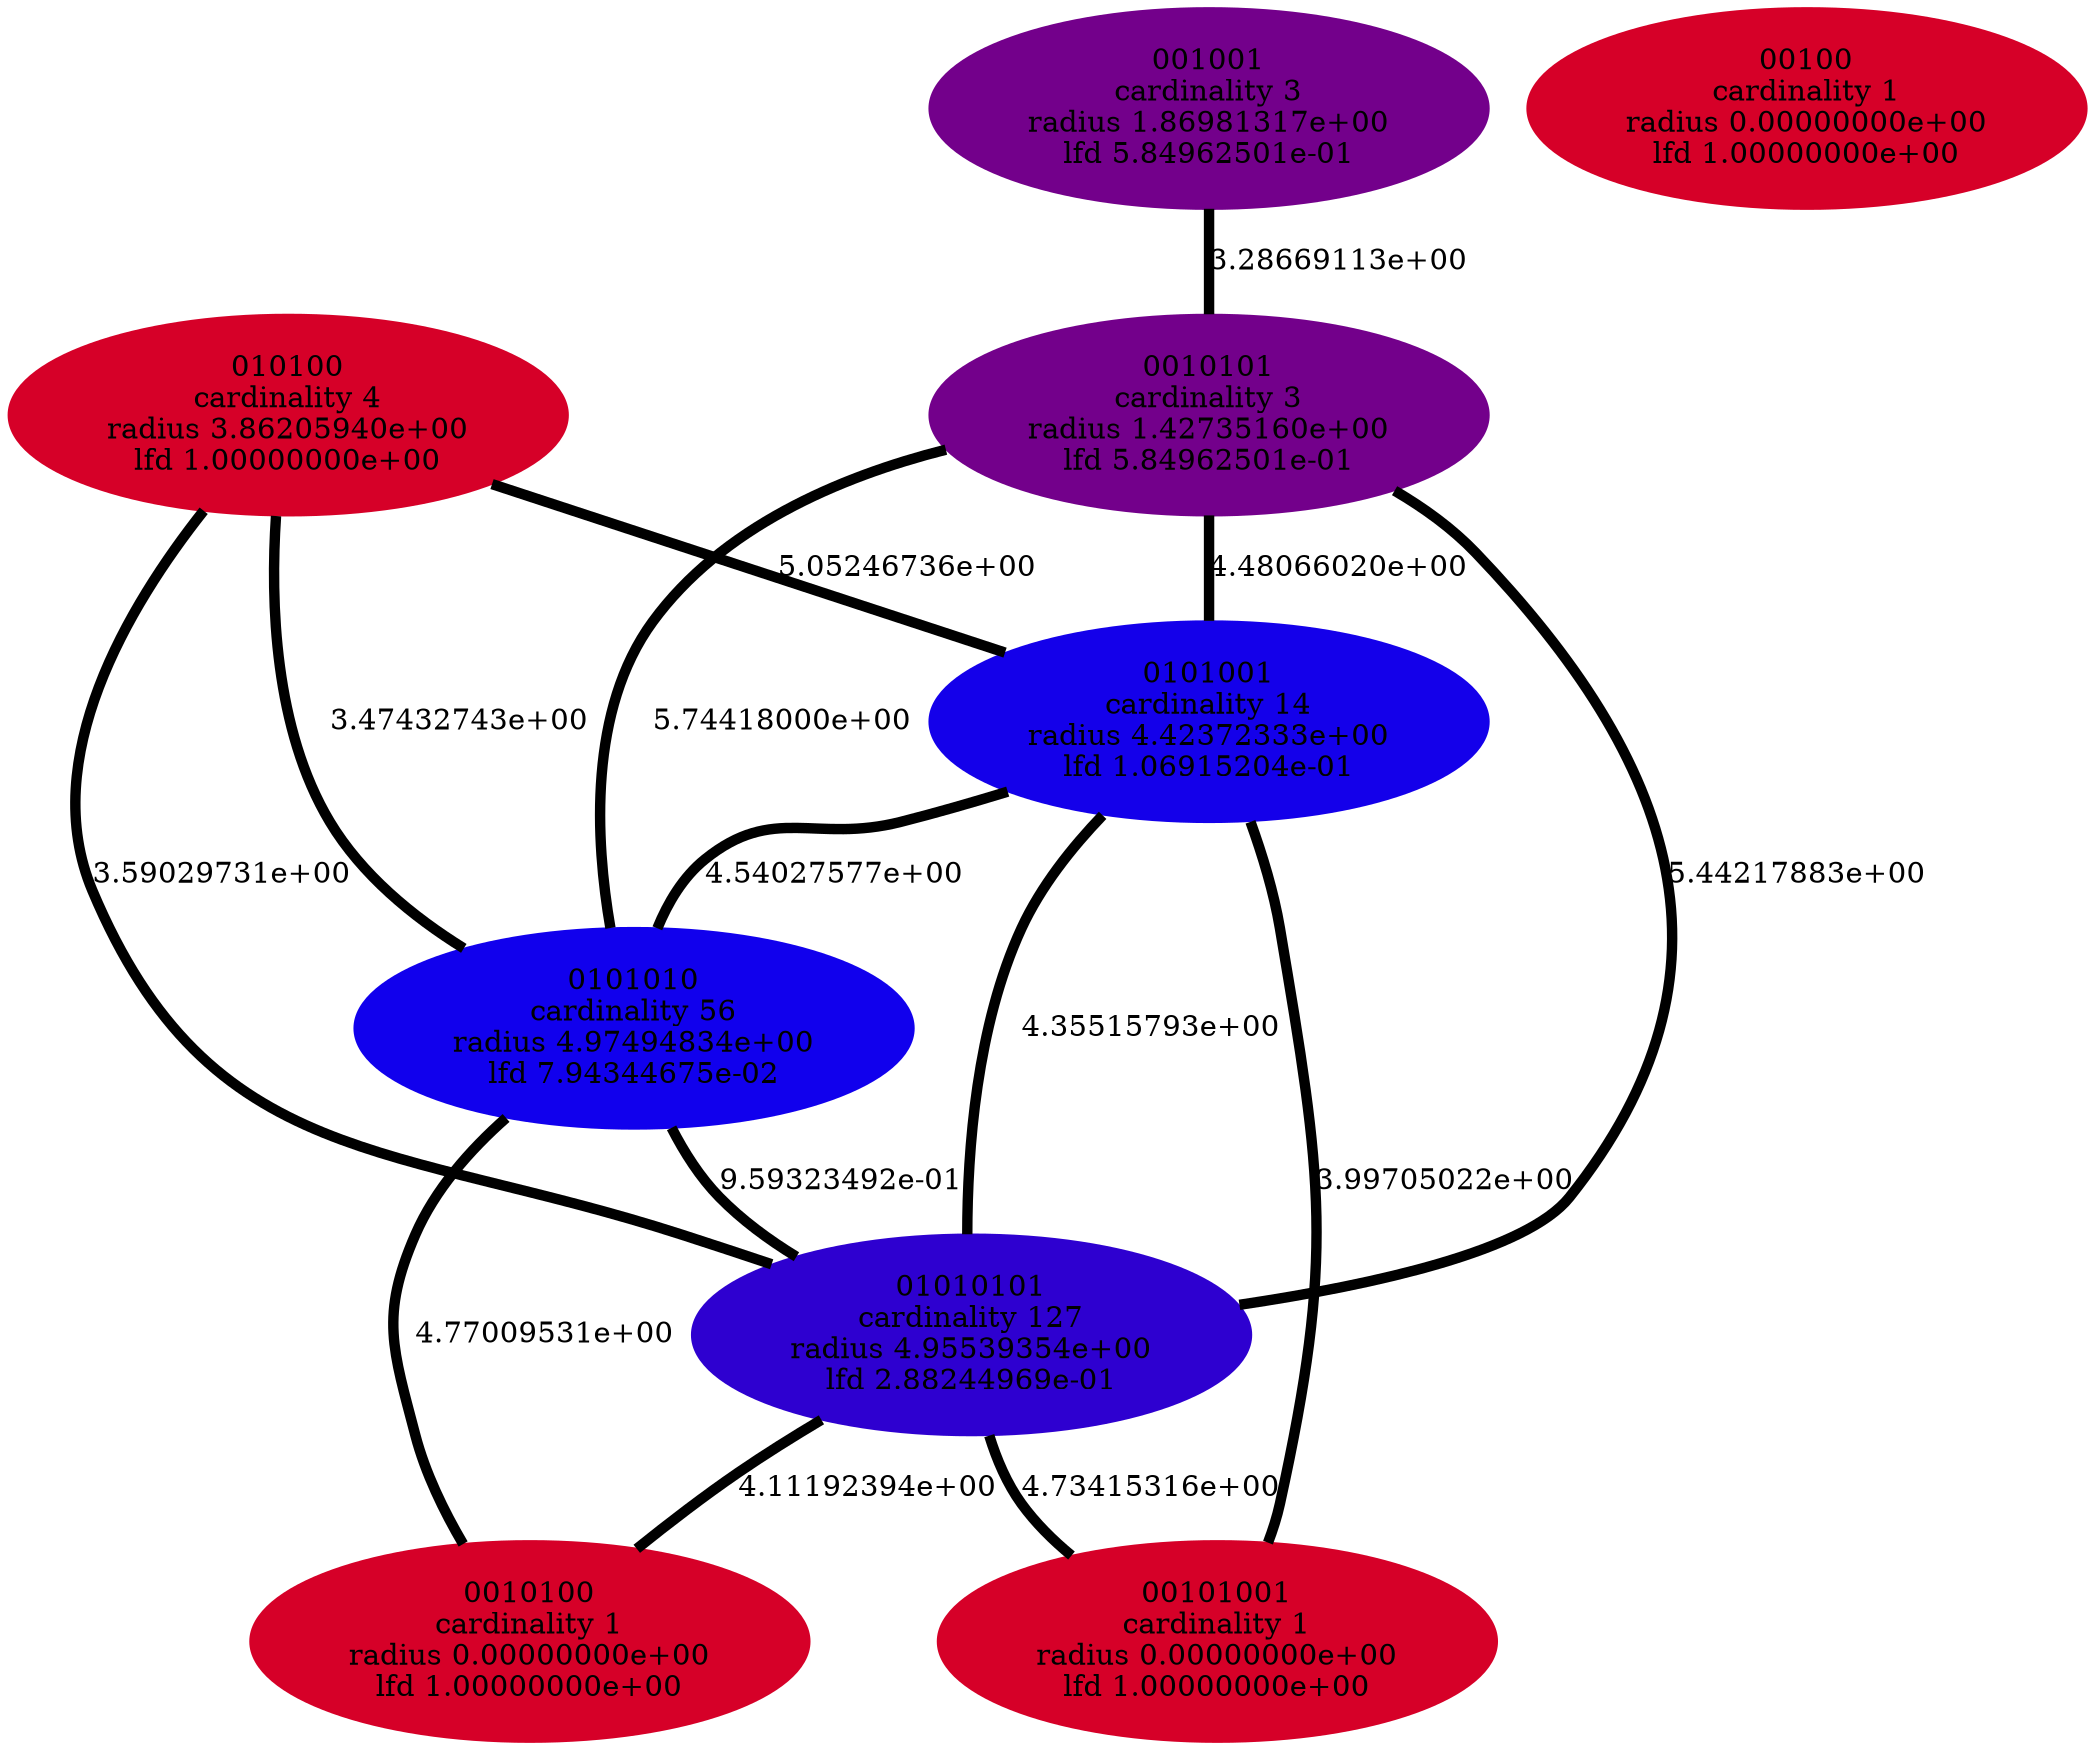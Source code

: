 graph component_cardinality_optimal_23 {
    edge[style=solid, penwidth="5", labeldistance="10"]
    01010101 [label="01010101\ncardinality 127\nradius 4.95539354e+00\nlfd 2.88244969e-01", color="#2E00D0", style="filled"]
    00101001 [label="00101001\ncardinality 1\nradius 0.00000000e+00\nlfd 1.00000000e+00", color="#D60028", style="filled"]
    010100 [label="010100\ncardinality 4\nradius 3.86205940e+00\nlfd 1.00000000e+00", color="#D60028", style="filled"]
    0101010 [label="0101010\ncardinality 56\nradius 4.97494834e+00\nlfd 7.94344675e-02", color="#1100ED", style="filled"]
    0010101 [label="0010101\ncardinality 3\nradius 1.42735160e+00\nlfd 5.84962501e-01", color="#73008B", style="filled"]
    001001 [label="001001\ncardinality 3\nradius 1.86981317e+00\nlfd 5.84962501e-01", color="#73008B", style="filled"]
    0101001 [label="0101001\ncardinality 14\nradius 4.42372333e+00\nlfd 1.06915204e-01", color="#1400EA", style="filled"]
    00100 [label="00100\ncardinality 1\nradius 0.00000000e+00\nlfd 1.00000000e+00", color="#D60028", style="filled"]
    0010100 [label="0010100\ncardinality 1\nradius 0.00000000e+00\nlfd 1.00000000e+00", color="#D60028", style="filled"]
    0010101 -- 01010101 [label="5.44217883e+00"]
    0101001 -- 01010101 [label="4.35515793e+00"]
    010100 -- 0101001 [label="5.05246736e+00"]
    0101010 -- 0010100 [label="4.77009531e+00"]
    010100 -- 0101010 [label="3.47432743e+00"]
    01010101 -- 0010100 [label="4.11192394e+00"]
    0101001 -- 00101001 [label="3.99705022e+00"]
    010100 -- 01010101 [label="3.59029731e+00"]
    0101001 -- 0101010 [label="4.54027577e+00"]
    001001 -- 0010101 [label="3.28669113e+00"]
    0101010 -- 01010101 [label="9.59323492e-01"]
    0010101 -- 0101001 [label="4.48066020e+00"]
    01010101 -- 00101001 [label="4.73415316e+00"]
    0010101 -- 0101010 [label="5.74418000e+00"]
}
